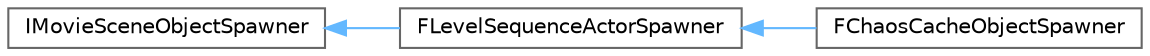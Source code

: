 digraph "Graphical Class Hierarchy"
{
 // INTERACTIVE_SVG=YES
 // LATEX_PDF_SIZE
  bgcolor="transparent";
  edge [fontname=Helvetica,fontsize=10,labelfontname=Helvetica,labelfontsize=10];
  node [fontname=Helvetica,fontsize=10,shape=box,height=0.2,width=0.4];
  rankdir="LR";
  Node0 [id="Node000000",label="IMovieSceneObjectSpawner",height=0.2,width=0.4,color="grey40", fillcolor="white", style="filled",URL="$d5/d04/classIMovieSceneObjectSpawner.html",tooltip="Interface used to extend spawn registers to support extra types."];
  Node0 -> Node1 [id="edge5501_Node000000_Node000001",dir="back",color="steelblue1",style="solid",tooltip=" "];
  Node1 [id="Node000001",label="FLevelSequenceActorSpawner",height=0.2,width=0.4,color="grey40", fillcolor="white", style="filled",URL="$db/ddf/classFLevelSequenceActorSpawner.html",tooltip=" "];
  Node1 -> Node2 [id="edge5502_Node000001_Node000002",dir="back",color="steelblue1",style="solid",tooltip=" "];
  Node2 [id="Node000002",label="FChaosCacheObjectSpawner",height=0.2,width=0.4,color="grey40", fillcolor="white", style="filled",URL="$d9/db5/classFChaosCacheObjectSpawner.html",tooltip="Chaos cache Manager spawner to create a new cache manager from the spawnable template."];
}
